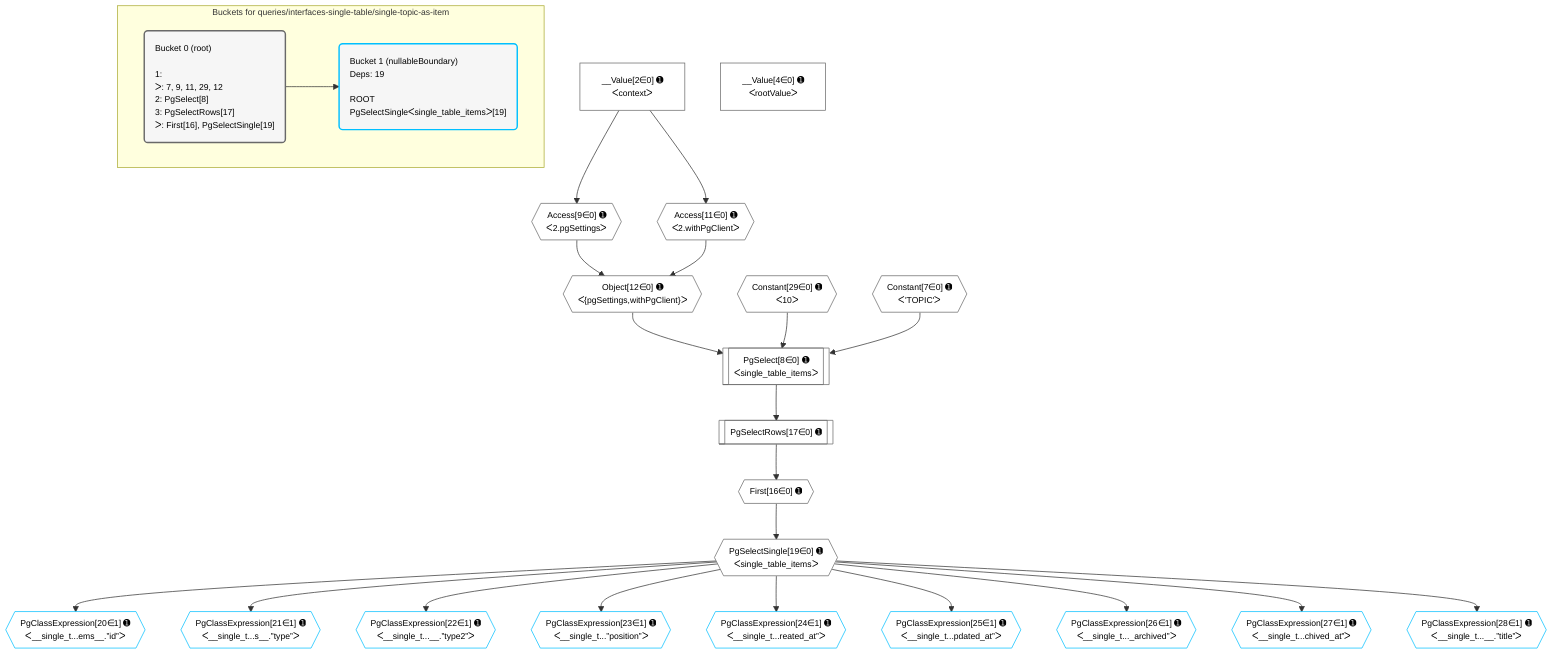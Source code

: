 %%{init: {'themeVariables': { 'fontSize': '12px'}}}%%
graph TD
    classDef path fill:#eee,stroke:#000,color:#000
    classDef plan fill:#fff,stroke-width:1px,color:#000
    classDef itemplan fill:#fff,stroke-width:2px,color:#000
    classDef unbatchedplan fill:#dff,stroke-width:1px,color:#000
    classDef sideeffectplan fill:#fcc,stroke-width:2px,color:#000
    classDef bucket fill:#f6f6f6,color:#000,stroke-width:2px,text-align:left

    subgraph "Buckets for queries/interfaces-single-table/single-topic-as-item"
    Bucket0("Bucket 0 (root)<br /><br />1: <br />ᐳ: 7, 9, 11, 29, 12<br />2: PgSelect[8]<br />3: PgSelectRows[17]<br />ᐳ: First[16], PgSelectSingle[19]"):::bucket
    Bucket1("Bucket 1 (nullableBoundary)<br />Deps: 19<br /><br />ROOT PgSelectSingleᐸsingle_table_itemsᐳ[19]"):::bucket
    end
    Bucket0 --> Bucket1

    %% plan dependencies
    PgSelect8[["PgSelect[8∈0] ➊<br />ᐸsingle_table_itemsᐳ"]]:::plan
    Object12{{"Object[12∈0] ➊<br />ᐸ{pgSettings,withPgClient}ᐳ"}}:::plan
    Constant29{{"Constant[29∈0] ➊<br />ᐸ10ᐳ"}}:::plan
    Constant7{{"Constant[7∈0] ➊<br />ᐸ'TOPIC'ᐳ"}}:::plan
    Object12 & Constant29 & Constant7 --> PgSelect8
    Access9{{"Access[9∈0] ➊<br />ᐸ2.pgSettingsᐳ"}}:::plan
    Access11{{"Access[11∈0] ➊<br />ᐸ2.withPgClientᐳ"}}:::plan
    Access9 & Access11 --> Object12
    __Value2["__Value[2∈0] ➊<br />ᐸcontextᐳ"]:::plan
    __Value2 --> Access9
    __Value2 --> Access11
    First16{{"First[16∈0] ➊"}}:::plan
    PgSelectRows17[["PgSelectRows[17∈0] ➊"]]:::plan
    PgSelectRows17 --> First16
    PgSelect8 --> PgSelectRows17
    PgSelectSingle19{{"PgSelectSingle[19∈0] ➊<br />ᐸsingle_table_itemsᐳ"}}:::plan
    First16 --> PgSelectSingle19
    __Value4["__Value[4∈0] ➊<br />ᐸrootValueᐳ"]:::plan
    PgClassExpression20{{"PgClassExpression[20∈1] ➊<br />ᐸ__single_t...ems__.”id”ᐳ"}}:::plan
    PgSelectSingle19 --> PgClassExpression20
    PgClassExpression21{{"PgClassExpression[21∈1] ➊<br />ᐸ__single_t...s__.”type”ᐳ"}}:::plan
    PgSelectSingle19 --> PgClassExpression21
    PgClassExpression22{{"PgClassExpression[22∈1] ➊<br />ᐸ__single_t...__.”type2”ᐳ"}}:::plan
    PgSelectSingle19 --> PgClassExpression22
    PgClassExpression23{{"PgClassExpression[23∈1] ➊<br />ᐸ__single_t...”position”ᐳ"}}:::plan
    PgSelectSingle19 --> PgClassExpression23
    PgClassExpression24{{"PgClassExpression[24∈1] ➊<br />ᐸ__single_t...reated_at”ᐳ"}}:::plan
    PgSelectSingle19 --> PgClassExpression24
    PgClassExpression25{{"PgClassExpression[25∈1] ➊<br />ᐸ__single_t...pdated_at”ᐳ"}}:::plan
    PgSelectSingle19 --> PgClassExpression25
    PgClassExpression26{{"PgClassExpression[26∈1] ➊<br />ᐸ__single_t..._archived”ᐳ"}}:::plan
    PgSelectSingle19 --> PgClassExpression26
    PgClassExpression27{{"PgClassExpression[27∈1] ➊<br />ᐸ__single_t...chived_at”ᐳ"}}:::plan
    PgSelectSingle19 --> PgClassExpression27
    PgClassExpression28{{"PgClassExpression[28∈1] ➊<br />ᐸ__single_t...__.”title”ᐳ"}}:::plan
    PgSelectSingle19 --> PgClassExpression28

    %% define steps
    classDef bucket0 stroke:#696969
    class Bucket0,__Value2,__Value4,Constant7,PgSelect8,Access9,Access11,Object12,First16,PgSelectRows17,PgSelectSingle19,Constant29 bucket0
    classDef bucket1 stroke:#00bfff
    class Bucket1,PgClassExpression20,PgClassExpression21,PgClassExpression22,PgClassExpression23,PgClassExpression24,PgClassExpression25,PgClassExpression26,PgClassExpression27,PgClassExpression28 bucket1